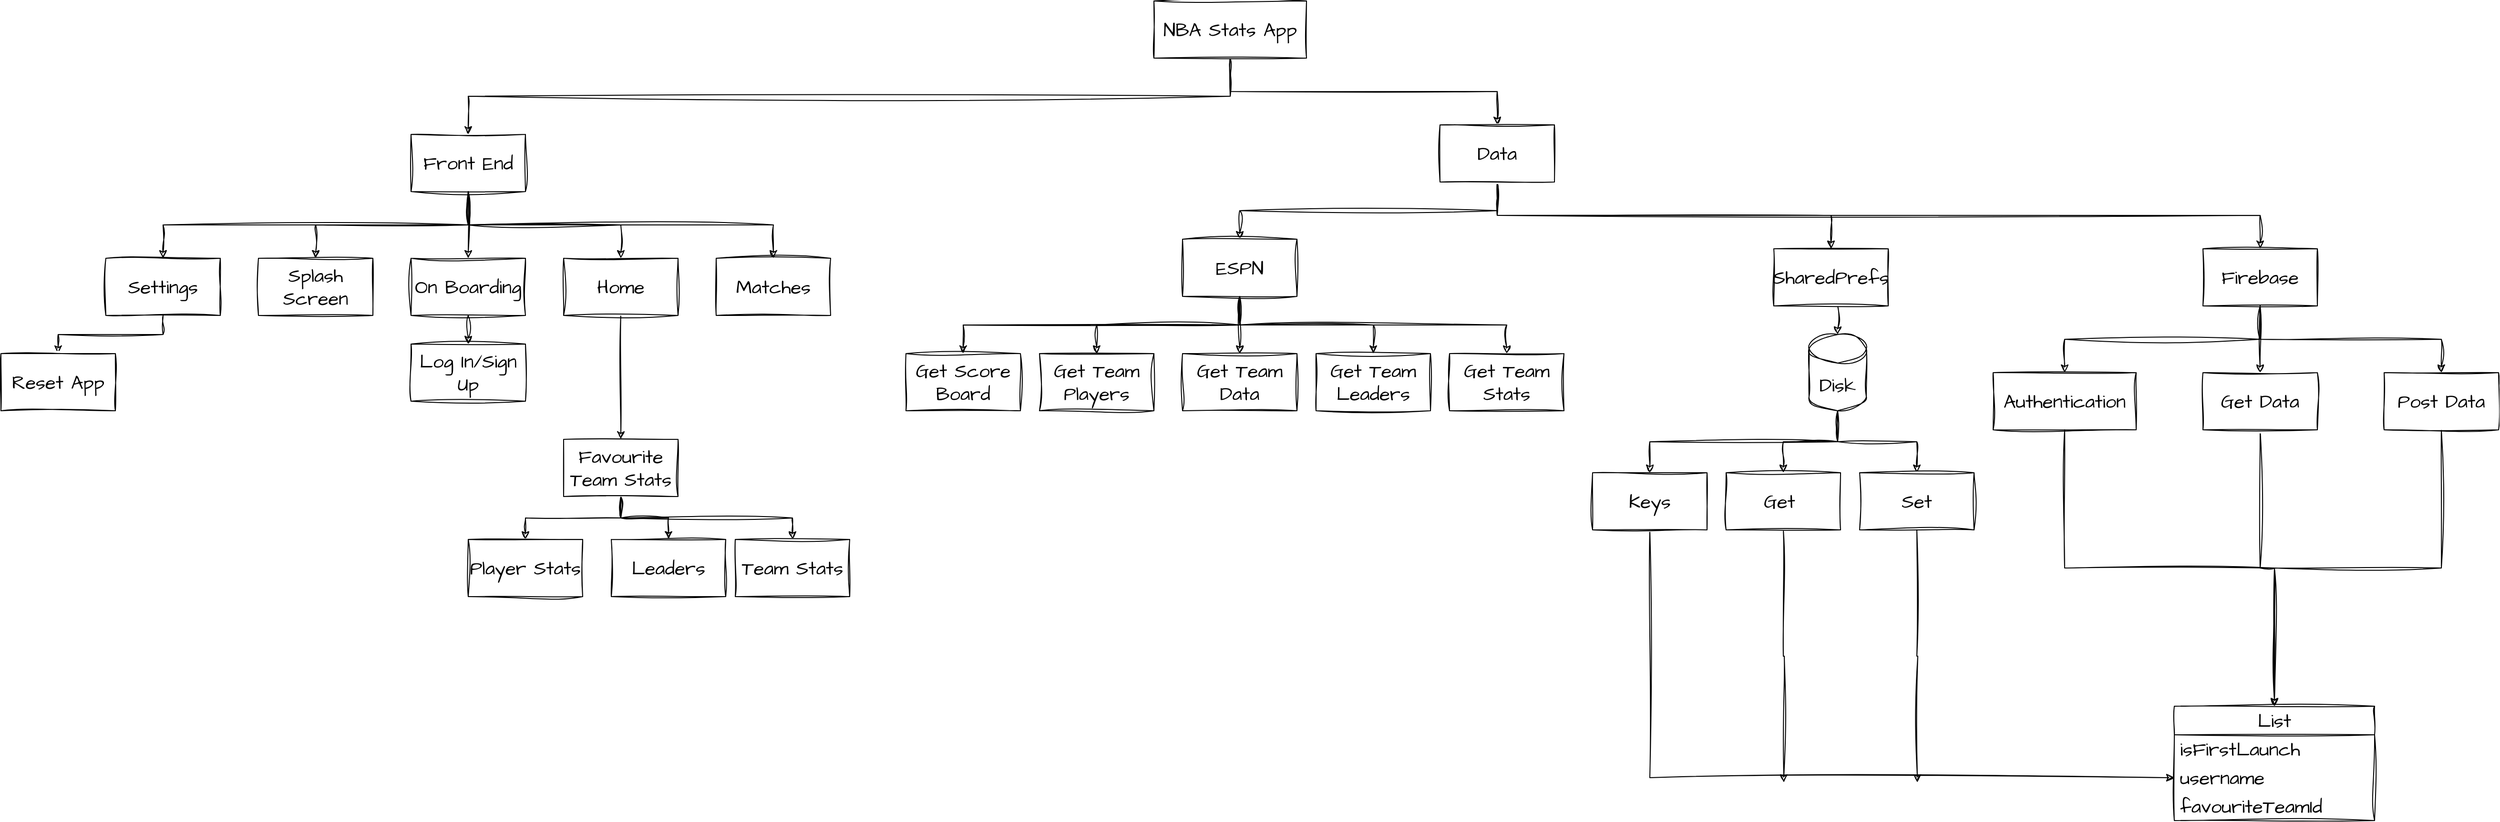 <mxfile version="21.5.1" type="device">
  <diagram name="Page-1" id="x6j2A8h6VivA8yvKRsL7">
    <mxGraphModel dx="2588" dy="601" grid="1" gridSize="10" guides="1" tooltips="1" connect="1" arrows="1" fold="1" page="1" pageScale="1" pageWidth="827" pageHeight="1169" math="0" shadow="0">
      <root>
        <mxCell id="0" />
        <mxCell id="1" parent="0" />
        <mxCell id="aOjqpSfjm6r4chKIZSVM-4" style="edgeStyle=orthogonalEdgeStyle;rounded=0;sketch=1;hachureGap=4;jiggle=2;curveFitting=1;orthogonalLoop=1;jettySize=auto;html=1;exitX=0.5;exitY=1;exitDx=0;exitDy=0;fontFamily=Architects Daughter;fontSource=https%3A%2F%2Ffonts.googleapis.com%2Fcss%3Ffamily%3DArchitects%2BDaughter;fontSize=16;" edge="1" parent="1" source="aOjqpSfjm6r4chKIZSVM-1" target="aOjqpSfjm6r4chKIZSVM-2">
          <mxGeometry relative="1" as="geometry" />
        </mxCell>
        <mxCell id="aOjqpSfjm6r4chKIZSVM-5" style="edgeStyle=orthogonalEdgeStyle;rounded=0;sketch=1;hachureGap=4;jiggle=2;curveFitting=1;orthogonalLoop=1;jettySize=auto;html=1;exitX=0.5;exitY=1;exitDx=0;exitDy=0;fontFamily=Architects Daughter;fontSource=https%3A%2F%2Ffonts.googleapis.com%2Fcss%3Ffamily%3DArchitects%2BDaughter;fontSize=16;" edge="1" parent="1" source="aOjqpSfjm6r4chKIZSVM-1" target="aOjqpSfjm6r4chKIZSVM-3">
          <mxGeometry relative="1" as="geometry" />
        </mxCell>
        <mxCell id="aOjqpSfjm6r4chKIZSVM-1" value="NBA Stats App" style="rounded=0;whiteSpace=wrap;html=1;sketch=1;hachureGap=4;jiggle=2;curveFitting=1;fontFamily=Architects Daughter;fontSource=https%3A%2F%2Ffonts.googleapis.com%2Fcss%3Ffamily%3DArchitects%2BDaughter;fontSize=20;" vertex="1" parent="1">
          <mxGeometry x="350" y="90" width="160" height="60" as="geometry" />
        </mxCell>
        <mxCell id="aOjqpSfjm6r4chKIZSVM-18" style="edgeStyle=orthogonalEdgeStyle;rounded=0;sketch=1;hachureGap=4;jiggle=2;curveFitting=1;orthogonalLoop=1;jettySize=auto;html=1;exitX=0.5;exitY=1;exitDx=0;exitDy=0;fontFamily=Architects Daughter;fontSource=https%3A%2F%2Ffonts.googleapis.com%2Fcss%3Ffamily%3DArchitects%2BDaughter;fontSize=16;" edge="1" parent="1" source="aOjqpSfjm6r4chKIZSVM-2" target="aOjqpSfjm6r4chKIZSVM-14">
          <mxGeometry relative="1" as="geometry" />
        </mxCell>
        <mxCell id="aOjqpSfjm6r4chKIZSVM-19" style="edgeStyle=orthogonalEdgeStyle;rounded=0;sketch=1;hachureGap=4;jiggle=2;curveFitting=1;orthogonalLoop=1;jettySize=auto;html=1;exitX=0.5;exitY=1;exitDx=0;exitDy=0;fontFamily=Architects Daughter;fontSource=https%3A%2F%2Ffonts.googleapis.com%2Fcss%3Ffamily%3DArchitects%2BDaughter;fontSize=16;" edge="1" parent="1" source="aOjqpSfjm6r4chKIZSVM-2" target="aOjqpSfjm6r4chKIZSVM-15">
          <mxGeometry relative="1" as="geometry" />
        </mxCell>
        <mxCell id="aOjqpSfjm6r4chKIZSVM-20" style="edgeStyle=orthogonalEdgeStyle;rounded=0;sketch=1;hachureGap=4;jiggle=2;curveFitting=1;orthogonalLoop=1;jettySize=auto;html=1;exitX=0.5;exitY=1;exitDx=0;exitDy=0;fontFamily=Architects Daughter;fontSource=https%3A%2F%2Ffonts.googleapis.com%2Fcss%3Ffamily%3DArchitects%2BDaughter;fontSize=16;" edge="1" parent="1" source="aOjqpSfjm6r4chKIZSVM-2" target="aOjqpSfjm6r4chKIZSVM-16">
          <mxGeometry relative="1" as="geometry" />
        </mxCell>
        <mxCell id="aOjqpSfjm6r4chKIZSVM-21" style="edgeStyle=orthogonalEdgeStyle;rounded=0;sketch=1;hachureGap=4;jiggle=2;curveFitting=1;orthogonalLoop=1;jettySize=auto;html=1;exitX=0.5;exitY=1;exitDx=0;exitDy=0;entryX=0.5;entryY=0;entryDx=0;entryDy=0;fontFamily=Architects Daughter;fontSource=https%3A%2F%2Ffonts.googleapis.com%2Fcss%3Ffamily%3DArchitects%2BDaughter;fontSize=16;" edge="1" parent="1" source="aOjqpSfjm6r4chKIZSVM-2" target="aOjqpSfjm6r4chKIZSVM-13">
          <mxGeometry relative="1" as="geometry" />
        </mxCell>
        <mxCell id="aOjqpSfjm6r4chKIZSVM-22" style="edgeStyle=orthogonalEdgeStyle;rounded=0;sketch=1;hachureGap=4;jiggle=2;curveFitting=1;orthogonalLoop=1;jettySize=auto;html=1;exitX=0.5;exitY=1;exitDx=0;exitDy=0;entryX=0.5;entryY=0;entryDx=0;entryDy=0;fontFamily=Architects Daughter;fontSource=https%3A%2F%2Ffonts.googleapis.com%2Fcss%3Ffamily%3DArchitects%2BDaughter;fontSize=16;" edge="1" parent="1" source="aOjqpSfjm6r4chKIZSVM-2" target="aOjqpSfjm6r4chKIZSVM-17">
          <mxGeometry relative="1" as="geometry" />
        </mxCell>
        <mxCell id="aOjqpSfjm6r4chKIZSVM-2" value="Front End" style="rounded=0;whiteSpace=wrap;html=1;sketch=1;hachureGap=4;jiggle=2;curveFitting=1;fontFamily=Architects Daughter;fontSource=https%3A%2F%2Ffonts.googleapis.com%2Fcss%3Ffamily%3DArchitects%2BDaughter;fontSize=20;" vertex="1" parent="1">
          <mxGeometry x="-429" y="230" width="120" height="60" as="geometry" />
        </mxCell>
        <mxCell id="aOjqpSfjm6r4chKIZSVM-10" style="edgeStyle=orthogonalEdgeStyle;rounded=0;sketch=1;hachureGap=4;jiggle=2;curveFitting=1;orthogonalLoop=1;jettySize=auto;html=1;exitX=0.5;exitY=1;exitDx=0;exitDy=0;entryX=0.5;entryY=0;entryDx=0;entryDy=0;fontFamily=Architects Daughter;fontSource=https%3A%2F%2Ffonts.googleapis.com%2Fcss%3Ffamily%3DArchitects%2BDaughter;fontSize=16;" edge="1" parent="1" source="aOjqpSfjm6r4chKIZSVM-3" target="aOjqpSfjm6r4chKIZSVM-6">
          <mxGeometry relative="1" as="geometry" />
        </mxCell>
        <mxCell id="aOjqpSfjm6r4chKIZSVM-11" style="edgeStyle=orthogonalEdgeStyle;rounded=0;sketch=1;hachureGap=4;jiggle=2;curveFitting=1;orthogonalLoop=1;jettySize=auto;html=1;exitX=0.5;exitY=1;exitDx=0;exitDy=0;fontFamily=Architects Daughter;fontSource=https%3A%2F%2Ffonts.googleapis.com%2Fcss%3Ffamily%3DArchitects%2BDaughter;fontSize=16;" edge="1" parent="1" source="aOjqpSfjm6r4chKIZSVM-3" target="aOjqpSfjm6r4chKIZSVM-9">
          <mxGeometry relative="1" as="geometry" />
        </mxCell>
        <mxCell id="aOjqpSfjm6r4chKIZSVM-63" style="edgeStyle=orthogonalEdgeStyle;rounded=0;sketch=1;hachureGap=4;jiggle=2;curveFitting=1;orthogonalLoop=1;jettySize=auto;html=1;exitX=0.5;exitY=1;exitDx=0;exitDy=0;fontFamily=Architects Daughter;fontSource=https%3A%2F%2Ffonts.googleapis.com%2Fcss%3Ffamily%3DArchitects%2BDaughter;fontSize=16;" edge="1" parent="1" source="aOjqpSfjm6r4chKIZSVM-3" target="aOjqpSfjm6r4chKIZSVM-62">
          <mxGeometry relative="1" as="geometry" />
        </mxCell>
        <mxCell id="aOjqpSfjm6r4chKIZSVM-3" value="Data" style="rounded=0;whiteSpace=wrap;html=1;sketch=1;hachureGap=4;jiggle=2;curveFitting=1;fontFamily=Architects Daughter;fontSource=https%3A%2F%2Ffonts.googleapis.com%2Fcss%3Ffamily%3DArchitects%2BDaughter;fontSize=20;" vertex="1" parent="1">
          <mxGeometry x="650" y="220" width="120" height="60" as="geometry" />
        </mxCell>
        <mxCell id="aOjqpSfjm6r4chKIZSVM-44" value="" style="edgeStyle=orthogonalEdgeStyle;rounded=0;sketch=1;hachureGap=4;jiggle=2;curveFitting=1;orthogonalLoop=1;jettySize=auto;html=1;fontFamily=Architects Daughter;fontSource=https%3A%2F%2Ffonts.googleapis.com%2Fcss%3Ffamily%3DArchitects%2BDaughter;fontSize=16;" edge="1" parent="1" source="aOjqpSfjm6r4chKIZSVM-6" target="aOjqpSfjm6r4chKIZSVM-35">
          <mxGeometry relative="1" as="geometry" />
        </mxCell>
        <mxCell id="aOjqpSfjm6r4chKIZSVM-45" style="edgeStyle=orthogonalEdgeStyle;rounded=0;sketch=1;hachureGap=4;jiggle=2;curveFitting=1;orthogonalLoop=1;jettySize=auto;html=1;exitX=0.5;exitY=1;exitDx=0;exitDy=0;entryX=0.5;entryY=0;entryDx=0;entryDy=0;fontFamily=Architects Daughter;fontSource=https%3A%2F%2Ffonts.googleapis.com%2Fcss%3Ffamily%3DArchitects%2BDaughter;fontSize=16;" edge="1" parent="1" source="aOjqpSfjm6r4chKIZSVM-6" target="aOjqpSfjm6r4chKIZSVM-41">
          <mxGeometry relative="1" as="geometry" />
        </mxCell>
        <mxCell id="aOjqpSfjm6r4chKIZSVM-46" style="edgeStyle=orthogonalEdgeStyle;rounded=0;sketch=1;hachureGap=4;jiggle=2;curveFitting=1;orthogonalLoop=1;jettySize=auto;html=1;exitX=0.5;exitY=1;exitDx=0;exitDy=0;entryX=0.5;entryY=0;entryDx=0;entryDy=0;fontFamily=Architects Daughter;fontSource=https%3A%2F%2Ffonts.googleapis.com%2Fcss%3Ffamily%3DArchitects%2BDaughter;fontSize=16;" edge="1" parent="1" source="aOjqpSfjm6r4chKIZSVM-6" target="aOjqpSfjm6r4chKIZSVM-40">
          <mxGeometry relative="1" as="geometry" />
        </mxCell>
        <mxCell id="aOjqpSfjm6r4chKIZSVM-48" style="edgeStyle=orthogonalEdgeStyle;rounded=0;sketch=1;hachureGap=4;jiggle=2;curveFitting=1;orthogonalLoop=1;jettySize=auto;html=1;exitX=0.5;exitY=1;exitDx=0;exitDy=0;entryX=0.5;entryY=0;entryDx=0;entryDy=0;fontFamily=Architects Daughter;fontSource=https%3A%2F%2Ffonts.googleapis.com%2Fcss%3Ffamily%3DArchitects%2BDaughter;fontSize=16;" edge="1" parent="1" source="aOjqpSfjm6r4chKIZSVM-6" target="aOjqpSfjm6r4chKIZSVM-47">
          <mxGeometry relative="1" as="geometry" />
        </mxCell>
        <mxCell id="aOjqpSfjm6r4chKIZSVM-50" style="edgeStyle=orthogonalEdgeStyle;rounded=0;sketch=1;hachureGap=4;jiggle=2;curveFitting=1;orthogonalLoop=1;jettySize=auto;html=1;exitX=0.5;exitY=1;exitDx=0;exitDy=0;entryX=0.5;entryY=0;entryDx=0;entryDy=0;fontFamily=Architects Daughter;fontSource=https%3A%2F%2Ffonts.googleapis.com%2Fcss%3Ffamily%3DArchitects%2BDaughter;fontSize=16;" edge="1" parent="1" source="aOjqpSfjm6r4chKIZSVM-6" target="aOjqpSfjm6r4chKIZSVM-49">
          <mxGeometry relative="1" as="geometry" />
        </mxCell>
        <mxCell id="aOjqpSfjm6r4chKIZSVM-6" value="ESPN" style="rounded=0;whiteSpace=wrap;html=1;sketch=1;hachureGap=4;jiggle=2;curveFitting=1;fontFamily=Architects Daughter;fontSource=https%3A%2F%2Ffonts.googleapis.com%2Fcss%3Ffamily%3DArchitects%2BDaughter;fontSize=20;" vertex="1" parent="1">
          <mxGeometry x="380" y="340" width="120" height="60" as="geometry" />
        </mxCell>
        <mxCell id="aOjqpSfjm6r4chKIZSVM-73" style="edgeStyle=orthogonalEdgeStyle;rounded=0;sketch=1;hachureGap=4;jiggle=2;curveFitting=1;orthogonalLoop=1;jettySize=auto;html=1;exitX=0.5;exitY=1;exitDx=0;exitDy=0;exitPerimeter=0;entryX=0.5;entryY=0;entryDx=0;entryDy=0;fontFamily=Architects Daughter;fontSource=https%3A%2F%2Ffonts.googleapis.com%2Fcss%3Ffamily%3DArchitects%2BDaughter;fontSize=16;" edge="1" parent="1" source="aOjqpSfjm6r4chKIZSVM-8" target="aOjqpSfjm6r4chKIZSVM-72">
          <mxGeometry relative="1" as="geometry" />
        </mxCell>
        <mxCell id="aOjqpSfjm6r4chKIZSVM-74" style="edgeStyle=orthogonalEdgeStyle;rounded=0;sketch=1;hachureGap=4;jiggle=2;curveFitting=1;orthogonalLoop=1;jettySize=auto;html=1;exitX=0.5;exitY=1;exitDx=0;exitDy=0;exitPerimeter=0;entryX=0.5;entryY=0;entryDx=0;entryDy=0;fontFamily=Architects Daughter;fontSource=https%3A%2F%2Ffonts.googleapis.com%2Fcss%3Ffamily%3DArchitects%2BDaughter;fontSize=16;" edge="1" parent="1" source="aOjqpSfjm6r4chKIZSVM-8" target="aOjqpSfjm6r4chKIZSVM-70">
          <mxGeometry relative="1" as="geometry" />
        </mxCell>
        <mxCell id="aOjqpSfjm6r4chKIZSVM-75" style="edgeStyle=orthogonalEdgeStyle;rounded=0;sketch=1;hachureGap=4;jiggle=2;curveFitting=1;orthogonalLoop=1;jettySize=auto;html=1;exitX=0.5;exitY=1;exitDx=0;exitDy=0;exitPerimeter=0;entryX=0.5;entryY=0;entryDx=0;entryDy=0;fontFamily=Architects Daughter;fontSource=https%3A%2F%2Ffonts.googleapis.com%2Fcss%3Ffamily%3DArchitects%2BDaughter;fontSize=16;" edge="1" parent="1" source="aOjqpSfjm6r4chKIZSVM-8" target="aOjqpSfjm6r4chKIZSVM-71">
          <mxGeometry relative="1" as="geometry" />
        </mxCell>
        <mxCell id="aOjqpSfjm6r4chKIZSVM-8" value="Disk" style="shape=cylinder3;whiteSpace=wrap;html=1;boundedLbl=1;backgroundOutline=1;size=15;sketch=1;hachureGap=4;jiggle=2;curveFitting=1;fontFamily=Architects Daughter;fontSource=https%3A%2F%2Ffonts.googleapis.com%2Fcss%3Ffamily%3DArchitects%2BDaughter;fontSize=20;" vertex="1" parent="1">
          <mxGeometry x="1037" y="440" width="60" height="80" as="geometry" />
        </mxCell>
        <mxCell id="aOjqpSfjm6r4chKIZSVM-12" style="edgeStyle=orthogonalEdgeStyle;rounded=0;sketch=1;hachureGap=4;jiggle=2;curveFitting=1;orthogonalLoop=1;jettySize=auto;html=1;exitX=0.5;exitY=1;exitDx=0;exitDy=0;entryX=0.5;entryY=0;entryDx=0;entryDy=0;entryPerimeter=0;fontFamily=Architects Daughter;fontSource=https%3A%2F%2Ffonts.googleapis.com%2Fcss%3Ffamily%3DArchitects%2BDaughter;fontSize=16;" edge="1" parent="1" source="aOjqpSfjm6r4chKIZSVM-9" target="aOjqpSfjm6r4chKIZSVM-8">
          <mxGeometry relative="1" as="geometry" />
        </mxCell>
        <mxCell id="aOjqpSfjm6r4chKIZSVM-9" value="SharedPrefs" style="rounded=0;whiteSpace=wrap;html=1;sketch=1;hachureGap=4;jiggle=2;curveFitting=1;fontFamily=Architects Daughter;fontSource=https%3A%2F%2Ffonts.googleapis.com%2Fcss%3Ffamily%3DArchitects%2BDaughter;fontSize=20;" vertex="1" parent="1">
          <mxGeometry x="1000" y="350" width="120" height="60" as="geometry" />
        </mxCell>
        <mxCell id="aOjqpSfjm6r4chKIZSVM-13" value="Splash Screen" style="rounded=0;whiteSpace=wrap;html=1;sketch=1;hachureGap=4;jiggle=2;curveFitting=1;fontFamily=Architects Daughter;fontSource=https%3A%2F%2Ffonts.googleapis.com%2Fcss%3Ffamily%3DArchitects%2BDaughter;fontSize=20;" vertex="1" parent="1">
          <mxGeometry x="-589" y="360" width="120" height="60" as="geometry" />
        </mxCell>
        <mxCell id="aOjqpSfjm6r4chKIZSVM-24" style="edgeStyle=orthogonalEdgeStyle;rounded=0;sketch=1;hachureGap=4;jiggle=2;curveFitting=1;orthogonalLoop=1;jettySize=auto;html=1;exitX=0.5;exitY=1;exitDx=0;exitDy=0;entryX=0.5;entryY=0;entryDx=0;entryDy=0;fontFamily=Architects Daughter;fontSource=https%3A%2F%2Ffonts.googleapis.com%2Fcss%3Ffamily%3DArchitects%2BDaughter;fontSize=16;" edge="1" parent="1" source="aOjqpSfjm6r4chKIZSVM-14" target="aOjqpSfjm6r4chKIZSVM-23">
          <mxGeometry relative="1" as="geometry" />
        </mxCell>
        <mxCell id="aOjqpSfjm6r4chKIZSVM-14" value="On Boarding" style="rounded=0;whiteSpace=wrap;html=1;sketch=1;hachureGap=4;jiggle=2;curveFitting=1;fontFamily=Architects Daughter;fontSource=https%3A%2F%2Ffonts.googleapis.com%2Fcss%3Ffamily%3DArchitects%2BDaughter;fontSize=20;" vertex="1" parent="1">
          <mxGeometry x="-429" y="360" width="120" height="60" as="geometry" />
        </mxCell>
        <mxCell id="aOjqpSfjm6r4chKIZSVM-26" style="edgeStyle=orthogonalEdgeStyle;rounded=0;sketch=1;hachureGap=4;jiggle=2;curveFitting=1;orthogonalLoop=1;jettySize=auto;html=1;exitX=0.5;exitY=1;exitDx=0;exitDy=0;entryX=0.5;entryY=0;entryDx=0;entryDy=0;fontFamily=Architects Daughter;fontSource=https%3A%2F%2Ffonts.googleapis.com%2Fcss%3Ffamily%3DArchitects%2BDaughter;fontSize=16;" edge="1" parent="1" source="aOjqpSfjm6r4chKIZSVM-15" target="aOjqpSfjm6r4chKIZSVM-25">
          <mxGeometry relative="1" as="geometry" />
        </mxCell>
        <mxCell id="aOjqpSfjm6r4chKIZSVM-15" value="Home" style="rounded=0;whiteSpace=wrap;html=1;sketch=1;hachureGap=4;jiggle=2;curveFitting=1;fontFamily=Architects Daughter;fontSource=https%3A%2F%2Ffonts.googleapis.com%2Fcss%3Ffamily%3DArchitects%2BDaughter;fontSize=20;" vertex="1" parent="1">
          <mxGeometry x="-269" y="360" width="120" height="60" as="geometry" />
        </mxCell>
        <mxCell id="aOjqpSfjm6r4chKIZSVM-16" value="Matches" style="rounded=0;whiteSpace=wrap;html=1;sketch=1;hachureGap=4;jiggle=2;curveFitting=1;fontFamily=Architects Daughter;fontSource=https%3A%2F%2Ffonts.googleapis.com%2Fcss%3Ffamily%3DArchitects%2BDaughter;fontSize=20;" vertex="1" parent="1">
          <mxGeometry x="-109" y="360" width="120" height="60" as="geometry" />
        </mxCell>
        <mxCell id="aOjqpSfjm6r4chKIZSVM-34" style="edgeStyle=orthogonalEdgeStyle;rounded=0;sketch=1;hachureGap=4;jiggle=2;curveFitting=1;orthogonalLoop=1;jettySize=auto;html=1;exitX=0.5;exitY=1;exitDx=0;exitDy=0;entryX=0.5;entryY=0;entryDx=0;entryDy=0;fontFamily=Architects Daughter;fontSource=https%3A%2F%2Ffonts.googleapis.com%2Fcss%3Ffamily%3DArchitects%2BDaughter;fontSize=16;" edge="1" parent="1" source="aOjqpSfjm6r4chKIZSVM-17" target="aOjqpSfjm6r4chKIZSVM-33">
          <mxGeometry relative="1" as="geometry" />
        </mxCell>
        <mxCell id="aOjqpSfjm6r4chKIZSVM-17" value="Settings" style="rounded=0;whiteSpace=wrap;html=1;sketch=1;hachureGap=4;jiggle=2;curveFitting=1;fontFamily=Architects Daughter;fontSource=https%3A%2F%2Ffonts.googleapis.com%2Fcss%3Ffamily%3DArchitects%2BDaughter;fontSize=20;" vertex="1" parent="1">
          <mxGeometry x="-749" y="360" width="120" height="60" as="geometry" />
        </mxCell>
        <mxCell id="aOjqpSfjm6r4chKIZSVM-23" value="Log In/Sign Up" style="rounded=0;whiteSpace=wrap;html=1;sketch=1;hachureGap=4;jiggle=2;curveFitting=1;fontFamily=Architects Daughter;fontSource=https%3A%2F%2Ffonts.googleapis.com%2Fcss%3Ffamily%3DArchitects%2BDaughter;fontSize=20;" vertex="1" parent="1">
          <mxGeometry x="-429" y="450" width="120" height="60" as="geometry" />
        </mxCell>
        <mxCell id="aOjqpSfjm6r4chKIZSVM-30" style="edgeStyle=orthogonalEdgeStyle;rounded=0;sketch=1;hachureGap=4;jiggle=2;curveFitting=1;orthogonalLoop=1;jettySize=auto;html=1;exitX=0.5;exitY=1;exitDx=0;exitDy=0;fontFamily=Architects Daughter;fontSource=https%3A%2F%2Ffonts.googleapis.com%2Fcss%3Ffamily%3DArchitects%2BDaughter;fontSize=16;" edge="1" parent="1" source="aOjqpSfjm6r4chKIZSVM-25" target="aOjqpSfjm6r4chKIZSVM-27">
          <mxGeometry relative="1" as="geometry" />
        </mxCell>
        <mxCell id="aOjqpSfjm6r4chKIZSVM-31" style="edgeStyle=orthogonalEdgeStyle;rounded=0;sketch=1;hachureGap=4;jiggle=2;curveFitting=1;orthogonalLoop=1;jettySize=auto;html=1;exitX=0.5;exitY=1;exitDx=0;exitDy=0;fontFamily=Architects Daughter;fontSource=https%3A%2F%2Ffonts.googleapis.com%2Fcss%3Ffamily%3DArchitects%2BDaughter;fontSize=16;" edge="1" parent="1" source="aOjqpSfjm6r4chKIZSVM-25" target="aOjqpSfjm6r4chKIZSVM-28">
          <mxGeometry relative="1" as="geometry" />
        </mxCell>
        <mxCell id="aOjqpSfjm6r4chKIZSVM-32" style="edgeStyle=orthogonalEdgeStyle;rounded=0;sketch=1;hachureGap=4;jiggle=2;curveFitting=1;orthogonalLoop=1;jettySize=auto;html=1;exitX=0.5;exitY=1;exitDx=0;exitDy=0;fontFamily=Architects Daughter;fontSource=https%3A%2F%2Ffonts.googleapis.com%2Fcss%3Ffamily%3DArchitects%2BDaughter;fontSize=16;" edge="1" parent="1" source="aOjqpSfjm6r4chKIZSVM-25" target="aOjqpSfjm6r4chKIZSVM-29">
          <mxGeometry relative="1" as="geometry" />
        </mxCell>
        <mxCell id="aOjqpSfjm6r4chKIZSVM-25" value="Favourite Team Stats" style="rounded=0;whiteSpace=wrap;html=1;sketch=1;hachureGap=4;jiggle=2;curveFitting=1;fontFamily=Architects Daughter;fontSource=https%3A%2F%2Ffonts.googleapis.com%2Fcss%3Ffamily%3DArchitects%2BDaughter;fontSize=20;" vertex="1" parent="1">
          <mxGeometry x="-269" y="550" width="120" height="60" as="geometry" />
        </mxCell>
        <mxCell id="aOjqpSfjm6r4chKIZSVM-27" value="Player Stats" style="rounded=0;whiteSpace=wrap;html=1;sketch=1;hachureGap=4;jiggle=2;curveFitting=1;fontFamily=Architects Daughter;fontSource=https%3A%2F%2Ffonts.googleapis.com%2Fcss%3Ffamily%3DArchitects%2BDaughter;fontSize=20;" vertex="1" parent="1">
          <mxGeometry x="-369" y="655" width="120" height="60" as="geometry" />
        </mxCell>
        <mxCell id="aOjqpSfjm6r4chKIZSVM-28" value="Leaders" style="rounded=0;whiteSpace=wrap;html=1;sketch=1;hachureGap=4;jiggle=2;curveFitting=1;fontFamily=Architects Daughter;fontSource=https%3A%2F%2Ffonts.googleapis.com%2Fcss%3Ffamily%3DArchitects%2BDaughter;fontSize=20;" vertex="1" parent="1">
          <mxGeometry x="-219" y="655" width="120" height="60" as="geometry" />
        </mxCell>
        <mxCell id="aOjqpSfjm6r4chKIZSVM-29" value="Team Stats" style="rounded=0;whiteSpace=wrap;html=1;sketch=1;hachureGap=4;jiggle=2;curveFitting=1;fontFamily=Architects Daughter;fontSource=https%3A%2F%2Ffonts.googleapis.com%2Fcss%3Ffamily%3DArchitects%2BDaughter;fontSize=20;" vertex="1" parent="1">
          <mxGeometry x="-89" y="655" width="120" height="60" as="geometry" />
        </mxCell>
        <mxCell id="aOjqpSfjm6r4chKIZSVM-33" value="Reset App" style="rounded=0;whiteSpace=wrap;html=1;sketch=1;hachureGap=4;jiggle=2;curveFitting=1;fontFamily=Architects Daughter;fontSource=https%3A%2F%2Ffonts.googleapis.com%2Fcss%3Ffamily%3DArchitects%2BDaughter;fontSize=20;" vertex="1" parent="1">
          <mxGeometry x="-859" y="460" width="120" height="60" as="geometry" />
        </mxCell>
        <mxCell id="aOjqpSfjm6r4chKIZSVM-35" value="Get Team Data" style="rounded=0;whiteSpace=wrap;html=1;sketch=1;hachureGap=4;jiggle=2;curveFitting=1;fontFamily=Architects Daughter;fontSource=https%3A%2F%2Ffonts.googleapis.com%2Fcss%3Ffamily%3DArchitects%2BDaughter;fontSize=20;" vertex="1" parent="1">
          <mxGeometry x="380" y="460" width="120" height="60" as="geometry" />
        </mxCell>
        <mxCell id="aOjqpSfjm6r4chKIZSVM-40" value="Get Team Leaders" style="rounded=0;whiteSpace=wrap;html=1;sketch=1;hachureGap=4;jiggle=2;curveFitting=1;fontFamily=Architects Daughter;fontSource=https%3A%2F%2Ffonts.googleapis.com%2Fcss%3Ffamily%3DArchitects%2BDaughter;fontSize=20;" vertex="1" parent="1">
          <mxGeometry x="520" y="460" width="120" height="60" as="geometry" />
        </mxCell>
        <mxCell id="aOjqpSfjm6r4chKIZSVM-41" value="Get Team Players" style="rounded=0;whiteSpace=wrap;html=1;sketch=1;hachureGap=4;jiggle=2;curveFitting=1;fontFamily=Architects Daughter;fontSource=https%3A%2F%2Ffonts.googleapis.com%2Fcss%3Ffamily%3DArchitects%2BDaughter;fontSize=20;" vertex="1" parent="1">
          <mxGeometry x="230" y="460" width="120" height="60" as="geometry" />
        </mxCell>
        <mxCell id="aOjqpSfjm6r4chKIZSVM-47" value="Get Score&lt;br&gt;Board" style="rounded=0;whiteSpace=wrap;html=1;sketch=1;hachureGap=4;jiggle=2;curveFitting=1;fontFamily=Architects Daughter;fontSource=https%3A%2F%2Ffonts.googleapis.com%2Fcss%3Ffamily%3DArchitects%2BDaughter;fontSize=20;" vertex="1" parent="1">
          <mxGeometry x="90" y="460" width="120" height="60" as="geometry" />
        </mxCell>
        <mxCell id="aOjqpSfjm6r4chKIZSVM-49" value="Get Team Stats" style="rounded=0;whiteSpace=wrap;html=1;sketch=1;hachureGap=4;jiggle=2;curveFitting=1;fontFamily=Architects Daughter;fontSource=https%3A%2F%2Ffonts.googleapis.com%2Fcss%3Ffamily%3DArchitects%2BDaughter;fontSize=20;" vertex="1" parent="1">
          <mxGeometry x="660" y="460" width="120" height="60" as="geometry" />
        </mxCell>
        <mxCell id="aOjqpSfjm6r4chKIZSVM-57" value="List" style="swimlane;fontStyle=0;childLayout=stackLayout;horizontal=1;startSize=30;horizontalStack=0;resizeParent=1;resizeParentMax=0;resizeLast=0;collapsible=1;marginBottom=0;whiteSpace=wrap;html=1;sketch=1;hachureGap=4;jiggle=2;curveFitting=1;fontFamily=Architects Daughter;fontSource=https%3A%2F%2Ffonts.googleapis.com%2Fcss%3Ffamily%3DArchitects%2BDaughter;fontSize=20;" vertex="1" parent="1">
          <mxGeometry x="1420" y="830" width="210" height="120" as="geometry" />
        </mxCell>
        <mxCell id="aOjqpSfjm6r4chKIZSVM-58" value="isFirstLaunch" style="text;strokeColor=none;fillColor=none;align=left;verticalAlign=middle;spacingLeft=4;spacingRight=4;overflow=hidden;points=[[0,0.5],[1,0.5]];portConstraint=eastwest;rotatable=0;whiteSpace=wrap;html=1;fontSize=20;fontFamily=Architects Daughter;" vertex="1" parent="aOjqpSfjm6r4chKIZSVM-57">
          <mxGeometry y="30" width="210" height="30" as="geometry" />
        </mxCell>
        <mxCell id="aOjqpSfjm6r4chKIZSVM-59" value="username" style="text;strokeColor=none;fillColor=none;align=left;verticalAlign=middle;spacingLeft=4;spacingRight=4;overflow=hidden;points=[[0,0.5],[1,0.5]];portConstraint=eastwest;rotatable=0;whiteSpace=wrap;html=1;fontSize=20;fontFamily=Architects Daughter;" vertex="1" parent="aOjqpSfjm6r4chKIZSVM-57">
          <mxGeometry y="60" width="210" height="30" as="geometry" />
        </mxCell>
        <mxCell id="aOjqpSfjm6r4chKIZSVM-60" value="favouriteTeamId" style="text;strokeColor=none;fillColor=none;align=left;verticalAlign=middle;spacingLeft=4;spacingRight=4;overflow=hidden;points=[[0,0.5],[1,0.5]];portConstraint=eastwest;rotatable=0;whiteSpace=wrap;html=1;fontSize=20;fontFamily=Architects Daughter;" vertex="1" parent="aOjqpSfjm6r4chKIZSVM-57">
          <mxGeometry y="90" width="210" height="30" as="geometry" />
        </mxCell>
        <mxCell id="aOjqpSfjm6r4chKIZSVM-67" style="edgeStyle=orthogonalEdgeStyle;rounded=0;sketch=1;hachureGap=4;jiggle=2;curveFitting=1;orthogonalLoop=1;jettySize=auto;html=1;exitX=0.5;exitY=1;exitDx=0;exitDy=0;fontFamily=Architects Daughter;fontSource=https%3A%2F%2Ffonts.googleapis.com%2Fcss%3Ffamily%3DArchitects%2BDaughter;fontSize=16;" edge="1" parent="1" source="aOjqpSfjm6r4chKIZSVM-62" target="aOjqpSfjm6r4chKIZSVM-65">
          <mxGeometry relative="1" as="geometry" />
        </mxCell>
        <mxCell id="aOjqpSfjm6r4chKIZSVM-68" style="edgeStyle=orthogonalEdgeStyle;rounded=0;sketch=1;hachureGap=4;jiggle=2;curveFitting=1;orthogonalLoop=1;jettySize=auto;html=1;exitX=0.5;exitY=1;exitDx=0;exitDy=0;entryX=0.5;entryY=0;entryDx=0;entryDy=0;fontFamily=Architects Daughter;fontSource=https%3A%2F%2Ffonts.googleapis.com%2Fcss%3Ffamily%3DArchitects%2BDaughter;fontSize=16;" edge="1" parent="1" source="aOjqpSfjm6r4chKIZSVM-62" target="aOjqpSfjm6r4chKIZSVM-64">
          <mxGeometry relative="1" as="geometry" />
        </mxCell>
        <mxCell id="aOjqpSfjm6r4chKIZSVM-69" style="edgeStyle=orthogonalEdgeStyle;rounded=0;sketch=1;hachureGap=4;jiggle=2;curveFitting=1;orthogonalLoop=1;jettySize=auto;html=1;exitX=0.5;exitY=1;exitDx=0;exitDy=0;fontFamily=Architects Daughter;fontSource=https%3A%2F%2Ffonts.googleapis.com%2Fcss%3Ffamily%3DArchitects%2BDaughter;fontSize=16;" edge="1" parent="1" source="aOjqpSfjm6r4chKIZSVM-62" target="aOjqpSfjm6r4chKIZSVM-66">
          <mxGeometry relative="1" as="geometry" />
        </mxCell>
        <mxCell id="aOjqpSfjm6r4chKIZSVM-62" value="Firebase" style="rounded=0;whiteSpace=wrap;html=1;sketch=1;hachureGap=4;jiggle=2;curveFitting=1;fontFamily=Architects Daughter;fontSource=https%3A%2F%2Ffonts.googleapis.com%2Fcss%3Ffamily%3DArchitects%2BDaughter;fontSize=20;" vertex="1" parent="1">
          <mxGeometry x="1450" y="350" width="120" height="60" as="geometry" />
        </mxCell>
        <mxCell id="aOjqpSfjm6r4chKIZSVM-80" style="edgeStyle=orthogonalEdgeStyle;rounded=0;sketch=1;hachureGap=4;jiggle=2;curveFitting=1;orthogonalLoop=1;jettySize=auto;html=1;exitX=0.5;exitY=1;exitDx=0;exitDy=0;fontFamily=Architects Daughter;fontSource=https%3A%2F%2Ffonts.googleapis.com%2Fcss%3Ffamily%3DArchitects%2BDaughter;fontSize=16;" edge="1" parent="1" source="aOjqpSfjm6r4chKIZSVM-64" target="aOjqpSfjm6r4chKIZSVM-57">
          <mxGeometry relative="1" as="geometry" />
        </mxCell>
        <mxCell id="aOjqpSfjm6r4chKIZSVM-64" value="Authentication" style="rounded=0;whiteSpace=wrap;html=1;sketch=1;hachureGap=4;jiggle=2;curveFitting=1;fontFamily=Architects Daughter;fontSource=https%3A%2F%2Ffonts.googleapis.com%2Fcss%3Ffamily%3DArchitects%2BDaughter;fontSize=20;" vertex="1" parent="1">
          <mxGeometry x="1230" y="480" width="150" height="60" as="geometry" />
        </mxCell>
        <mxCell id="aOjqpSfjm6r4chKIZSVM-79" style="edgeStyle=orthogonalEdgeStyle;rounded=0;sketch=1;hachureGap=4;jiggle=2;curveFitting=1;orthogonalLoop=1;jettySize=auto;html=1;exitX=0.5;exitY=1;exitDx=0;exitDy=0;entryX=0.5;entryY=0;entryDx=0;entryDy=0;fontFamily=Architects Daughter;fontSource=https%3A%2F%2Ffonts.googleapis.com%2Fcss%3Ffamily%3DArchitects%2BDaughter;fontSize=16;" edge="1" parent="1" source="aOjqpSfjm6r4chKIZSVM-65" target="aOjqpSfjm6r4chKIZSVM-57">
          <mxGeometry relative="1" as="geometry" />
        </mxCell>
        <mxCell id="aOjqpSfjm6r4chKIZSVM-65" value="Get Data" style="rounded=0;whiteSpace=wrap;html=1;sketch=1;hachureGap=4;jiggle=2;curveFitting=1;fontFamily=Architects Daughter;fontSource=https%3A%2F%2Ffonts.googleapis.com%2Fcss%3Ffamily%3DArchitects%2BDaughter;fontSize=20;" vertex="1" parent="1">
          <mxGeometry x="1450" y="480" width="120" height="60" as="geometry" />
        </mxCell>
        <mxCell id="aOjqpSfjm6r4chKIZSVM-81" style="edgeStyle=orthogonalEdgeStyle;rounded=0;sketch=1;hachureGap=4;jiggle=2;curveFitting=1;orthogonalLoop=1;jettySize=auto;html=1;exitX=0.5;exitY=1;exitDx=0;exitDy=0;fontFamily=Architects Daughter;fontSource=https%3A%2F%2Ffonts.googleapis.com%2Fcss%3Ffamily%3DArchitects%2BDaughter;fontSize=16;" edge="1" parent="1" source="aOjqpSfjm6r4chKIZSVM-66" target="aOjqpSfjm6r4chKIZSVM-57">
          <mxGeometry relative="1" as="geometry" />
        </mxCell>
        <mxCell id="aOjqpSfjm6r4chKIZSVM-66" value="Post Data" style="rounded=0;whiteSpace=wrap;html=1;sketch=1;hachureGap=4;jiggle=2;curveFitting=1;fontFamily=Architects Daughter;fontSource=https%3A%2F%2Ffonts.googleapis.com%2Fcss%3Ffamily%3DArchitects%2BDaughter;fontSize=20;" vertex="1" parent="1">
          <mxGeometry x="1640" y="480" width="120" height="60" as="geometry" />
        </mxCell>
        <mxCell id="aOjqpSfjm6r4chKIZSVM-77" style="edgeStyle=orthogonalEdgeStyle;rounded=0;sketch=1;hachureGap=4;jiggle=2;curveFitting=1;orthogonalLoop=1;jettySize=auto;html=1;exitX=0.5;exitY=1;exitDx=0;exitDy=0;fontFamily=Architects Daughter;fontSource=https%3A%2F%2Ffonts.googleapis.com%2Fcss%3Ffamily%3DArchitects%2BDaughter;fontSize=16;" edge="1" parent="1" source="aOjqpSfjm6r4chKIZSVM-70">
          <mxGeometry relative="1" as="geometry">
            <mxPoint x="1010.5" y="910" as="targetPoint" />
          </mxGeometry>
        </mxCell>
        <mxCell id="aOjqpSfjm6r4chKIZSVM-70" value="Get&amp;nbsp;" style="rounded=0;whiteSpace=wrap;html=1;sketch=1;hachureGap=4;jiggle=2;curveFitting=1;fontFamily=Architects Daughter;fontSource=https%3A%2F%2Ffonts.googleapis.com%2Fcss%3Ffamily%3DArchitects%2BDaughter;fontSize=20;" vertex="1" parent="1">
          <mxGeometry x="950" y="585" width="120" height="60" as="geometry" />
        </mxCell>
        <mxCell id="aOjqpSfjm6r4chKIZSVM-78" style="edgeStyle=orthogonalEdgeStyle;rounded=0;sketch=1;hachureGap=4;jiggle=2;curveFitting=1;orthogonalLoop=1;jettySize=auto;html=1;exitX=0.5;exitY=1;exitDx=0;exitDy=0;fontFamily=Architects Daughter;fontSource=https%3A%2F%2Ffonts.googleapis.com%2Fcss%3Ffamily%3DArchitects%2BDaughter;fontSize=16;" edge="1" parent="1" source="aOjqpSfjm6r4chKIZSVM-71">
          <mxGeometry relative="1" as="geometry">
            <mxPoint x="1150.5" y="910" as="targetPoint" />
          </mxGeometry>
        </mxCell>
        <mxCell id="aOjqpSfjm6r4chKIZSVM-71" value="Set" style="rounded=0;whiteSpace=wrap;html=1;sketch=1;hachureGap=4;jiggle=2;curveFitting=1;fontFamily=Architects Daughter;fontSource=https%3A%2F%2Ffonts.googleapis.com%2Fcss%3Ffamily%3DArchitects%2BDaughter;fontSize=20;" vertex="1" parent="1">
          <mxGeometry x="1090" y="585" width="120" height="60" as="geometry" />
        </mxCell>
        <mxCell id="aOjqpSfjm6r4chKIZSVM-76" style="edgeStyle=orthogonalEdgeStyle;rounded=0;sketch=1;hachureGap=4;jiggle=2;curveFitting=1;orthogonalLoop=1;jettySize=auto;html=1;exitX=0.5;exitY=1;exitDx=0;exitDy=0;entryX=0;entryY=0.5;entryDx=0;entryDy=0;fontFamily=Architects Daughter;fontSource=https%3A%2F%2Ffonts.googleapis.com%2Fcss%3Ffamily%3DArchitects%2BDaughter;fontSize=16;" edge="1" parent="1" source="aOjqpSfjm6r4chKIZSVM-72" target="aOjqpSfjm6r4chKIZSVM-59">
          <mxGeometry relative="1" as="geometry" />
        </mxCell>
        <mxCell id="aOjqpSfjm6r4chKIZSVM-72" value="Keys" style="rounded=0;whiteSpace=wrap;html=1;sketch=1;hachureGap=4;jiggle=2;curveFitting=1;fontFamily=Architects Daughter;fontSource=https%3A%2F%2Ffonts.googleapis.com%2Fcss%3Ffamily%3DArchitects%2BDaughter;fontSize=20;" vertex="1" parent="1">
          <mxGeometry x="810" y="585" width="120" height="60" as="geometry" />
        </mxCell>
      </root>
    </mxGraphModel>
  </diagram>
</mxfile>
